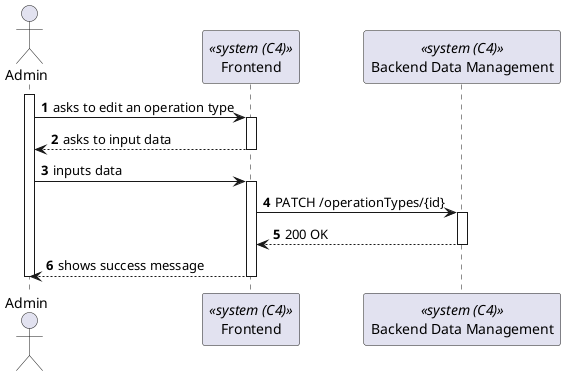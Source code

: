 @startuml process-view
autonumber

actor "Admin" as Admin
participant Frontend as "Frontend" <<system (C4)>>
participant BackendDataManagement as "Backend Data Management" <<system (C4)>>

activate Admin
    Admin -> Frontend : asks to edit an operation type
    activate Frontend
        Frontend --> Admin : asks to input data
    deactivate Frontend
    Admin -> Frontend : inputs data    
    activate Frontend
        Frontend-> BackendDataManagement : PATCH /operationTypes/{id}
        activate BackendDataManagement
            Frontend <-- BackendDataManagement : 200 OK
        deactivate BackendDataManagement
    Frontend --> Admin : shows success message
    deactivate Frontend
deactivate Admin

@enduml